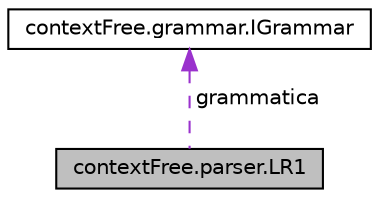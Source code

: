 digraph G
{
  edge [fontname="Helvetica",fontsize="10",labelfontname="Helvetica",labelfontsize="10"];
  node [fontname="Helvetica",fontsize="10",shape=record];
  Node1 [label="contextFree.parser.LR1",height=0.2,width=0.4,color="black", fillcolor="grey75", style="filled" fontcolor="black"];
  Node2 -> Node1 [dir="back",color="darkorchid3",fontsize="10",style="dashed",label=" grammatica" ,fontname="Helvetica"];
  Node2 [label="contextFree.grammar.IGrammar",height=0.2,width=0.4,color="black", fillcolor="white", style="filled",URL="$interfacecontext_free_1_1grammar_1_1_i_grammar.html",tooltip="Grammar Interface."];
}

